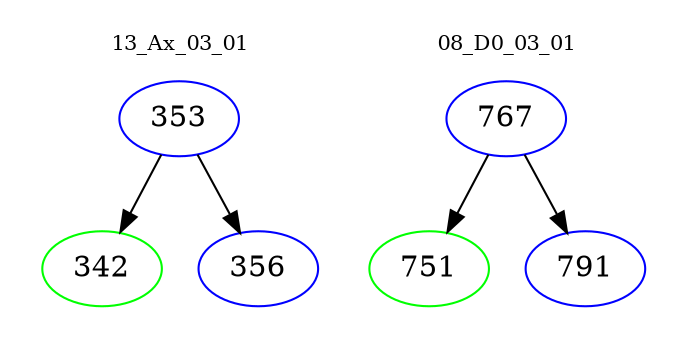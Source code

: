 digraph{
subgraph cluster_0 {
color = white
label = "13_Ax_03_01";
fontsize=10;
T0_353 [label="353", color="blue"]
T0_353 -> T0_342 [color="black"]
T0_342 [label="342", color="green"]
T0_353 -> T0_356 [color="black"]
T0_356 [label="356", color="blue"]
}
subgraph cluster_1 {
color = white
label = "08_D0_03_01";
fontsize=10;
T1_767 [label="767", color="blue"]
T1_767 -> T1_751 [color="black"]
T1_751 [label="751", color="green"]
T1_767 -> T1_791 [color="black"]
T1_791 [label="791", color="blue"]
}
}
